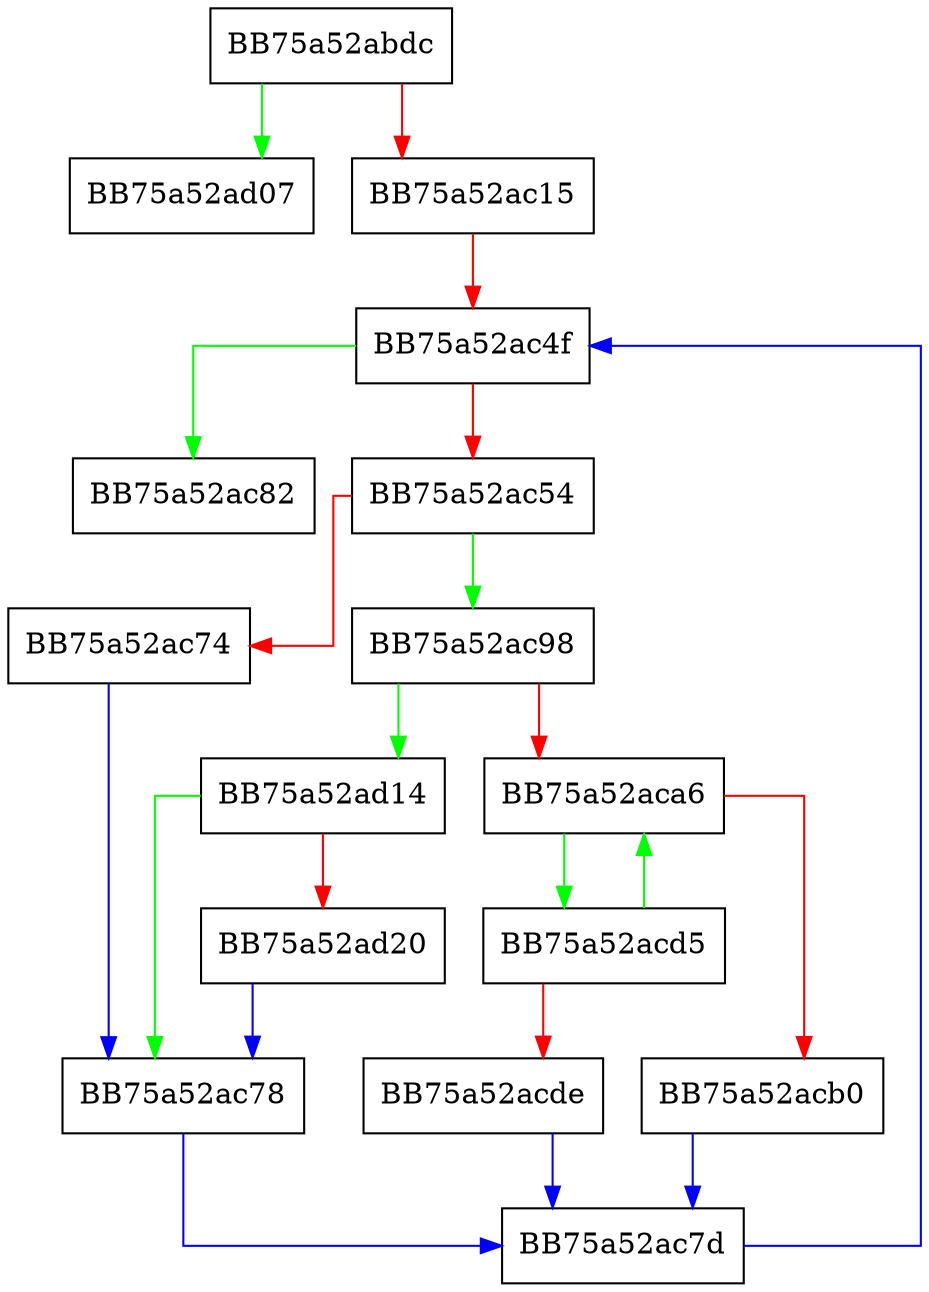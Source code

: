 digraph _Forced_rehash {
  node [shape="box"];
  graph [splines=ortho];
  BB75a52abdc -> BB75a52ad07 [color="green"];
  BB75a52abdc -> BB75a52ac15 [color="red"];
  BB75a52ac15 -> BB75a52ac4f [color="red"];
  BB75a52ac4f -> BB75a52ac82 [color="green"];
  BB75a52ac4f -> BB75a52ac54 [color="red"];
  BB75a52ac54 -> BB75a52ac98 [color="green"];
  BB75a52ac54 -> BB75a52ac74 [color="red"];
  BB75a52ac74 -> BB75a52ac78 [color="blue"];
  BB75a52ac78 -> BB75a52ac7d [color="blue"];
  BB75a52ac7d -> BB75a52ac4f [color="blue"];
  BB75a52ac98 -> BB75a52ad14 [color="green"];
  BB75a52ac98 -> BB75a52aca6 [color="red"];
  BB75a52aca6 -> BB75a52acd5 [color="green"];
  BB75a52aca6 -> BB75a52acb0 [color="red"];
  BB75a52acb0 -> BB75a52ac7d [color="blue"];
  BB75a52acd5 -> BB75a52aca6 [color="green"];
  BB75a52acd5 -> BB75a52acde [color="red"];
  BB75a52acde -> BB75a52ac7d [color="blue"];
  BB75a52ad14 -> BB75a52ac78 [color="green"];
  BB75a52ad14 -> BB75a52ad20 [color="red"];
  BB75a52ad20 -> BB75a52ac78 [color="blue"];
}